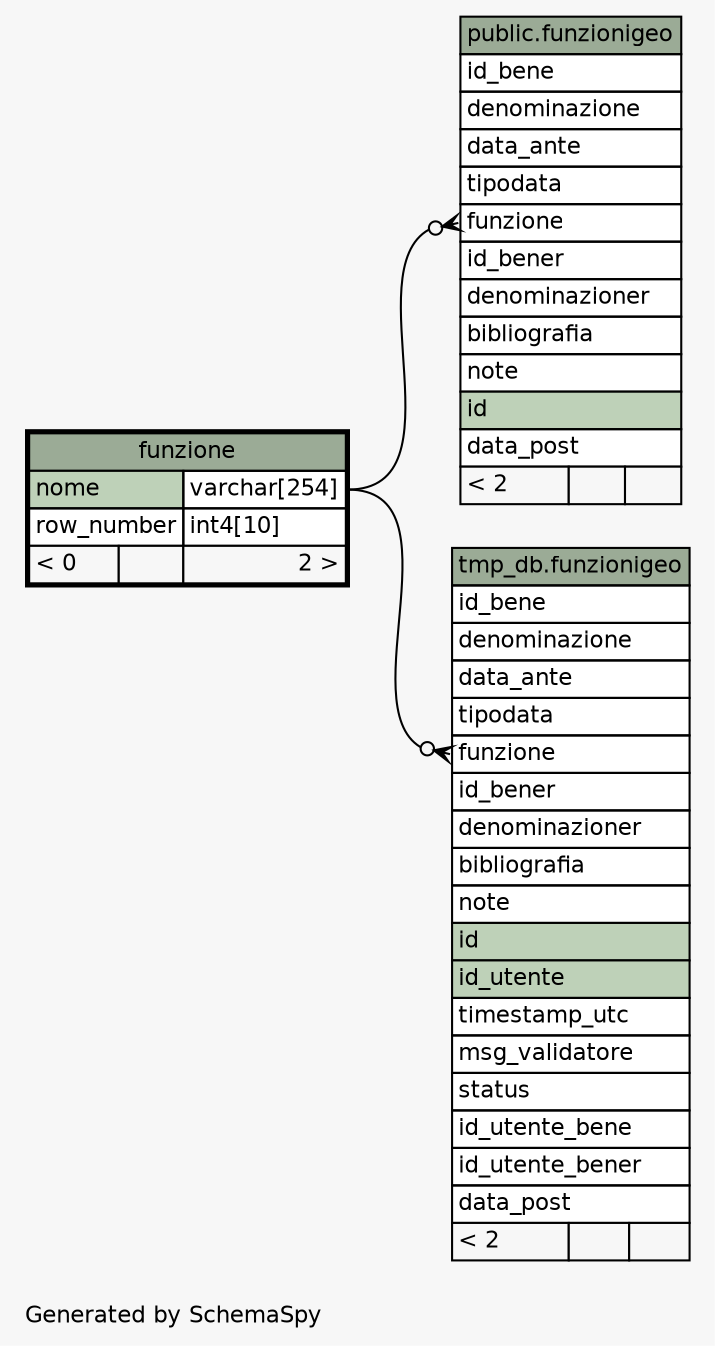 // dot 2.38.0 on Windows 10 10.0
// SchemaSpy rev 590
digraph "oneDegreeRelationshipsDiagram" {
  graph [
    rankdir="RL"
    bgcolor="#f7f7f7"
    label="\nGenerated by SchemaSpy"
    labeljust="l"
    nodesep="0.18"
    ranksep="0.46"
    fontname="Helvetica"
    fontsize="11"
  ];
  node [
    fontname="Helvetica"
    fontsize="11"
    shape="plaintext"
  ];
  edge [
    arrowsize="0.8"
  ];
  "public.funzionigeo":"funzione":w -> "funzione":"nome.type":e [arrowhead=none dir=back arrowtail=crowodot];
  "tmp_db.funzionigeo":"funzione":w -> "funzione":"nome.type":e [arrowhead=none dir=back arrowtail=crowodot];
  "funzione" [
    label=<
    <TABLE BORDER="2" CELLBORDER="1" CELLSPACING="0" BGCOLOR="#ffffff">
      <TR><TD COLSPAN="3" BGCOLOR="#9bab96" ALIGN="CENTER">funzione</TD></TR>
      <TR><TD PORT="nome" COLSPAN="2" BGCOLOR="#bed1b8" ALIGN="LEFT">nome</TD><TD PORT="nome.type" ALIGN="LEFT">varchar[254]</TD></TR>
      <TR><TD PORT="row_number" COLSPAN="2" ALIGN="LEFT">row_number</TD><TD PORT="row_number.type" ALIGN="LEFT">int4[10]</TD></TR>
      <TR><TD ALIGN="LEFT" BGCOLOR="#f7f7f7">&lt; 0</TD><TD ALIGN="RIGHT" BGCOLOR="#f7f7f7">  </TD><TD ALIGN="RIGHT" BGCOLOR="#f7f7f7">2 &gt;</TD></TR>
    </TABLE>>
    URL="funzione.html"
    tooltip="funzione"
  ];
  "public.funzionigeo" [
    label=<
    <TABLE BORDER="0" CELLBORDER="1" CELLSPACING="0" BGCOLOR="#ffffff">
      <TR><TD COLSPAN="3" BGCOLOR="#9bab96" ALIGN="CENTER">public.funzionigeo</TD></TR>
      <TR><TD PORT="id_bene" COLSPAN="3" ALIGN="LEFT">id_bene</TD></TR>
      <TR><TD PORT="denominazione" COLSPAN="3" ALIGN="LEFT">denominazione</TD></TR>
      <TR><TD PORT="data_ante" COLSPAN="3" ALIGN="LEFT">data_ante</TD></TR>
      <TR><TD PORT="tipodata" COLSPAN="3" ALIGN="LEFT">tipodata</TD></TR>
      <TR><TD PORT="funzione" COLSPAN="3" ALIGN="LEFT">funzione</TD></TR>
      <TR><TD PORT="id_bener" COLSPAN="3" ALIGN="LEFT">id_bener</TD></TR>
      <TR><TD PORT="denominazioner" COLSPAN="3" ALIGN="LEFT">denominazioner</TD></TR>
      <TR><TD PORT="bibliografia" COLSPAN="3" ALIGN="LEFT">bibliografia</TD></TR>
      <TR><TD PORT="note" COLSPAN="3" ALIGN="LEFT">note</TD></TR>
      <TR><TD PORT="id" COLSPAN="3" BGCOLOR="#bed1b8" ALIGN="LEFT">id</TD></TR>
      <TR><TD PORT="data_post" COLSPAN="3" ALIGN="LEFT">data_post</TD></TR>
      <TR><TD ALIGN="LEFT" BGCOLOR="#f7f7f7">&lt; 2</TD><TD ALIGN="RIGHT" BGCOLOR="#f7f7f7">  </TD><TD ALIGN="RIGHT" BGCOLOR="#f7f7f7">  </TD></TR>
    </TABLE>>
    URL="../../public/tables/funzionigeo.html"
    tooltip="public.funzionigeo"
  ];
  "tmp_db.funzionigeo" [
    label=<
    <TABLE BORDER="0" CELLBORDER="1" CELLSPACING="0" BGCOLOR="#ffffff">
      <TR><TD COLSPAN="3" BGCOLOR="#9bab96" ALIGN="CENTER">tmp_db.funzionigeo</TD></TR>
      <TR><TD PORT="id_bene" COLSPAN="3" ALIGN="LEFT">id_bene</TD></TR>
      <TR><TD PORT="denominazione" COLSPAN="3" ALIGN="LEFT">denominazione</TD></TR>
      <TR><TD PORT="data_ante" COLSPAN="3" ALIGN="LEFT">data_ante</TD></TR>
      <TR><TD PORT="tipodata" COLSPAN="3" ALIGN="LEFT">tipodata</TD></TR>
      <TR><TD PORT="funzione" COLSPAN="3" ALIGN="LEFT">funzione</TD></TR>
      <TR><TD PORT="id_bener" COLSPAN="3" ALIGN="LEFT">id_bener</TD></TR>
      <TR><TD PORT="denominazioner" COLSPAN="3" ALIGN="LEFT">denominazioner</TD></TR>
      <TR><TD PORT="bibliografia" COLSPAN="3" ALIGN="LEFT">bibliografia</TD></TR>
      <TR><TD PORT="note" COLSPAN="3" ALIGN="LEFT">note</TD></TR>
      <TR><TD PORT="id" COLSPAN="3" BGCOLOR="#bed1b8" ALIGN="LEFT">id</TD></TR>
      <TR><TD PORT="id_utente" COLSPAN="3" BGCOLOR="#bed1b8" ALIGN="LEFT">id_utente</TD></TR>
      <TR><TD PORT="timestamp_utc" COLSPAN="3" ALIGN="LEFT">timestamp_utc</TD></TR>
      <TR><TD PORT="msg_validatore" COLSPAN="3" ALIGN="LEFT">msg_validatore</TD></TR>
      <TR><TD PORT="status" COLSPAN="3" ALIGN="LEFT">status</TD></TR>
      <TR><TD PORT="id_utente_bene" COLSPAN="3" ALIGN="LEFT">id_utente_bene</TD></TR>
      <TR><TD PORT="id_utente_bener" COLSPAN="3" ALIGN="LEFT">id_utente_bener</TD></TR>
      <TR><TD PORT="data_post" COLSPAN="3" ALIGN="LEFT">data_post</TD></TR>
      <TR><TD ALIGN="LEFT" BGCOLOR="#f7f7f7">&lt; 2</TD><TD ALIGN="RIGHT" BGCOLOR="#f7f7f7">  </TD><TD ALIGN="RIGHT" BGCOLOR="#f7f7f7">  </TD></TR>
    </TABLE>>
    URL="../../tmp_db/tables/funzionigeo.html"
    tooltip="tmp_db.funzionigeo"
  ];
}
